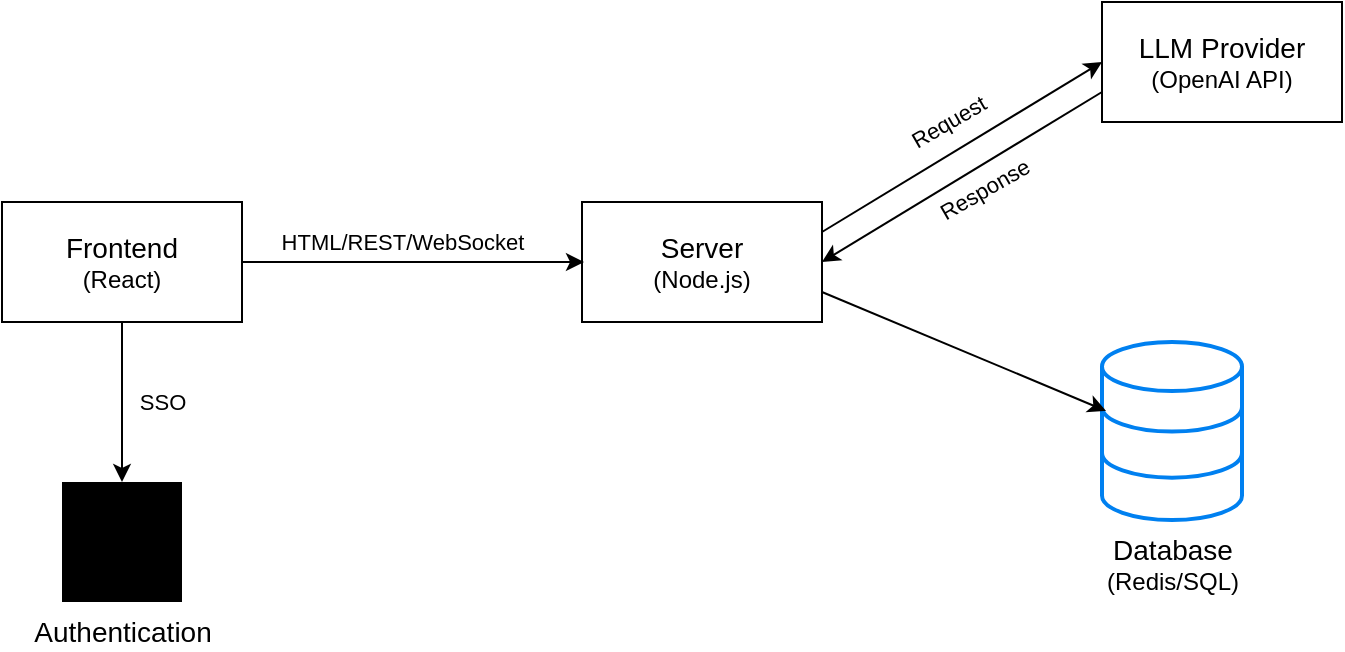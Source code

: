 <mxfile>
    <diagram id="mVAerTTl7Mklbj6YtLH9" name="Page-1">
        <mxGraphModel dx="940" dy="611" grid="1" gridSize="10" guides="1" tooltips="1" connect="1" arrows="1" fold="1" page="1" pageScale="1" pageWidth="850" pageHeight="1100" math="0" shadow="0">
            <root>
                <mxCell id="0"/>
                <mxCell id="1" parent="0"/>
                <mxCell id="18" style="edgeStyle=none;html=1;exitX=0.5;exitY=1;exitDx=0;exitDy=0;" edge="1" parent="1" source="4" target="17">
                    <mxGeometry relative="1" as="geometry"/>
                </mxCell>
                <mxCell id="19" value="SSO" style="edgeLabel;html=1;align=center;verticalAlign=middle;resizable=0;points=[];" vertex="1" connectable="0" parent="18">
                    <mxGeometry x="-0.15" y="-1" relative="1" as="geometry">
                        <mxPoint x="21" y="6" as="offset"/>
                    </mxGeometry>
                </mxCell>
                <mxCell id="4" value="&lt;font face=&quot;Helvetica&quot; style=&quot;font-size: 14px;&quot;&gt;Frontend&lt;/font&gt;&lt;div&gt;&lt;font style=&quot;font-size: 12px;&quot; face=&quot;Helvetica&quot;&gt;(React)&lt;/font&gt;&lt;/div&gt;" style="rounded=0;whiteSpace=wrap;html=1;" vertex="1" parent="1">
                    <mxGeometry x="20" y="400" width="120" height="60" as="geometry"/>
                </mxCell>
                <mxCell id="5" value="&lt;font style=&quot;font-size: 14px;&quot;&gt;Server&lt;/font&gt;&lt;div&gt;&lt;font style=&quot;font-size: 12px;&quot;&gt;(Node.js)&lt;/font&gt;&lt;/div&gt;" style="rounded=0;whiteSpace=wrap;html=1;" vertex="1" parent="1">
                    <mxGeometry x="310" y="400" width="120" height="60" as="geometry"/>
                </mxCell>
                <mxCell id="6" value="&lt;font style=&quot;font-size: 14px;&quot;&gt;Database&lt;/font&gt;&lt;div&gt;&lt;font style=&quot;font-size: 12px;&quot;&gt;(Redis/SQL)&lt;/font&gt;&lt;/div&gt;" style="html=1;verticalLabelPosition=bottom;align=center;labelBackgroundColor=#ffffff;verticalAlign=top;strokeWidth=2;strokeColor=light-dark(#0080F0,#FFFFFF);shadow=0;dashed=0;shape=mxgraph.ios7.icons.data;fillColor=light-dark(#FFFFFF,transparent);" vertex="1" parent="1">
                    <mxGeometry x="570" y="470" width="70" height="89" as="geometry"/>
                </mxCell>
                <mxCell id="13" style="edgeStyle=none;html=1;exitX=0;exitY=0.75;exitDx=0;exitDy=0;entryX=1;entryY=0.5;entryDx=0;entryDy=0;" edge="1" parent="1" source="7" target="5">
                    <mxGeometry relative="1" as="geometry"/>
                </mxCell>
                <mxCell id="14" value="Response" style="edgeLabel;html=1;align=center;verticalAlign=middle;resizable=0;points=[];rotation=-30;" vertex="1" connectable="0" parent="13">
                    <mxGeometry x="0.33" y="-1" relative="1" as="geometry">
                        <mxPoint x="34" y="-7" as="offset"/>
                    </mxGeometry>
                </mxCell>
                <mxCell id="7" value="&lt;font style=&quot;font-size: 14px;&quot;&gt;LLM Provider&lt;/font&gt;&lt;div&gt;&lt;font style=&quot;font-size: 12px;&quot;&gt;(OpenAI API)&lt;/font&gt;&lt;/div&gt;" style="rounded=0;whiteSpace=wrap;html=1;" vertex="1" parent="1">
                    <mxGeometry x="570" y="300" width="120" height="60" as="geometry"/>
                </mxCell>
                <mxCell id="8" value="" style="endArrow=classic;html=1;exitX=1;exitY=0.5;exitDx=0;exitDy=0;entryX=0;entryY=0.5;entryDx=0;entryDy=0;" edge="1" parent="1" source="4">
                    <mxGeometry width="50" height="50" relative="1" as="geometry">
                        <mxPoint x="151" y="430" as="sourcePoint"/>
                        <mxPoint x="311" y="430" as="targetPoint"/>
                    </mxGeometry>
                </mxCell>
                <mxCell id="9" value="&lt;font style=&quot;font-size: 11px;&quot;&gt;HTML/REST&lt;/font&gt;&lt;span style=&quot;background-color: light-dark(#ffffff, var(--ge-dark-color, #121212));&quot;&gt;/WebSocket&lt;/span&gt;" style="edgeLabel;html=1;align=center;verticalAlign=middle;resizable=0;points=[];" vertex="1" connectable="0" parent="8">
                    <mxGeometry x="-0.338" y="1" relative="1" as="geometry">
                        <mxPoint x="23" y="-9" as="offset"/>
                    </mxGeometry>
                </mxCell>
                <mxCell id="10" value="" style="endArrow=classic;html=1;entryX=0;entryY=0.5;entryDx=0;entryDy=0;exitX=1;exitY=0.25;exitDx=0;exitDy=0;" edge="1" parent="1" source="5" target="7">
                    <mxGeometry width="50" height="50" relative="1" as="geometry">
                        <mxPoint x="460" y="400" as="sourcePoint"/>
                        <mxPoint x="510" y="350" as="targetPoint"/>
                    </mxGeometry>
                </mxCell>
                <mxCell id="12" value="Request" style="edgeLabel;html=1;align=center;verticalAlign=middle;resizable=0;points=[];rotation=-30;" vertex="1" connectable="0" parent="10">
                    <mxGeometry x="-0.263" y="2" relative="1" as="geometry">
                        <mxPoint x="12" y="-22" as="offset"/>
                    </mxGeometry>
                </mxCell>
                <mxCell id="15" style="edgeStyle=none;html=1;exitX=1;exitY=0.75;exitDx=0;exitDy=0;entryX=0.029;entryY=0.387;entryDx=0;entryDy=0;entryPerimeter=0;" edge="1" parent="1" source="5" target="6">
                    <mxGeometry relative="1" as="geometry"/>
                </mxCell>
                <mxCell id="17" value="&lt;font style=&quot;font-size: 14px;&quot;&gt;Authentication&lt;/font&gt;" style="sketch=0;verticalLabelPosition=bottom;sketch=0;aspect=fixed;html=1;verticalAlign=top;strokeColor=none;fillColor=#000000;align=center;outlineConnect=0;pointerEvents=1;shape=mxgraph.citrix2.authentication_saml;" vertex="1" parent="1">
                    <mxGeometry x="50" y="540" width="60" height="60" as="geometry"/>
                </mxCell>
            </root>
        </mxGraphModel>
    </diagram>
</mxfile>
